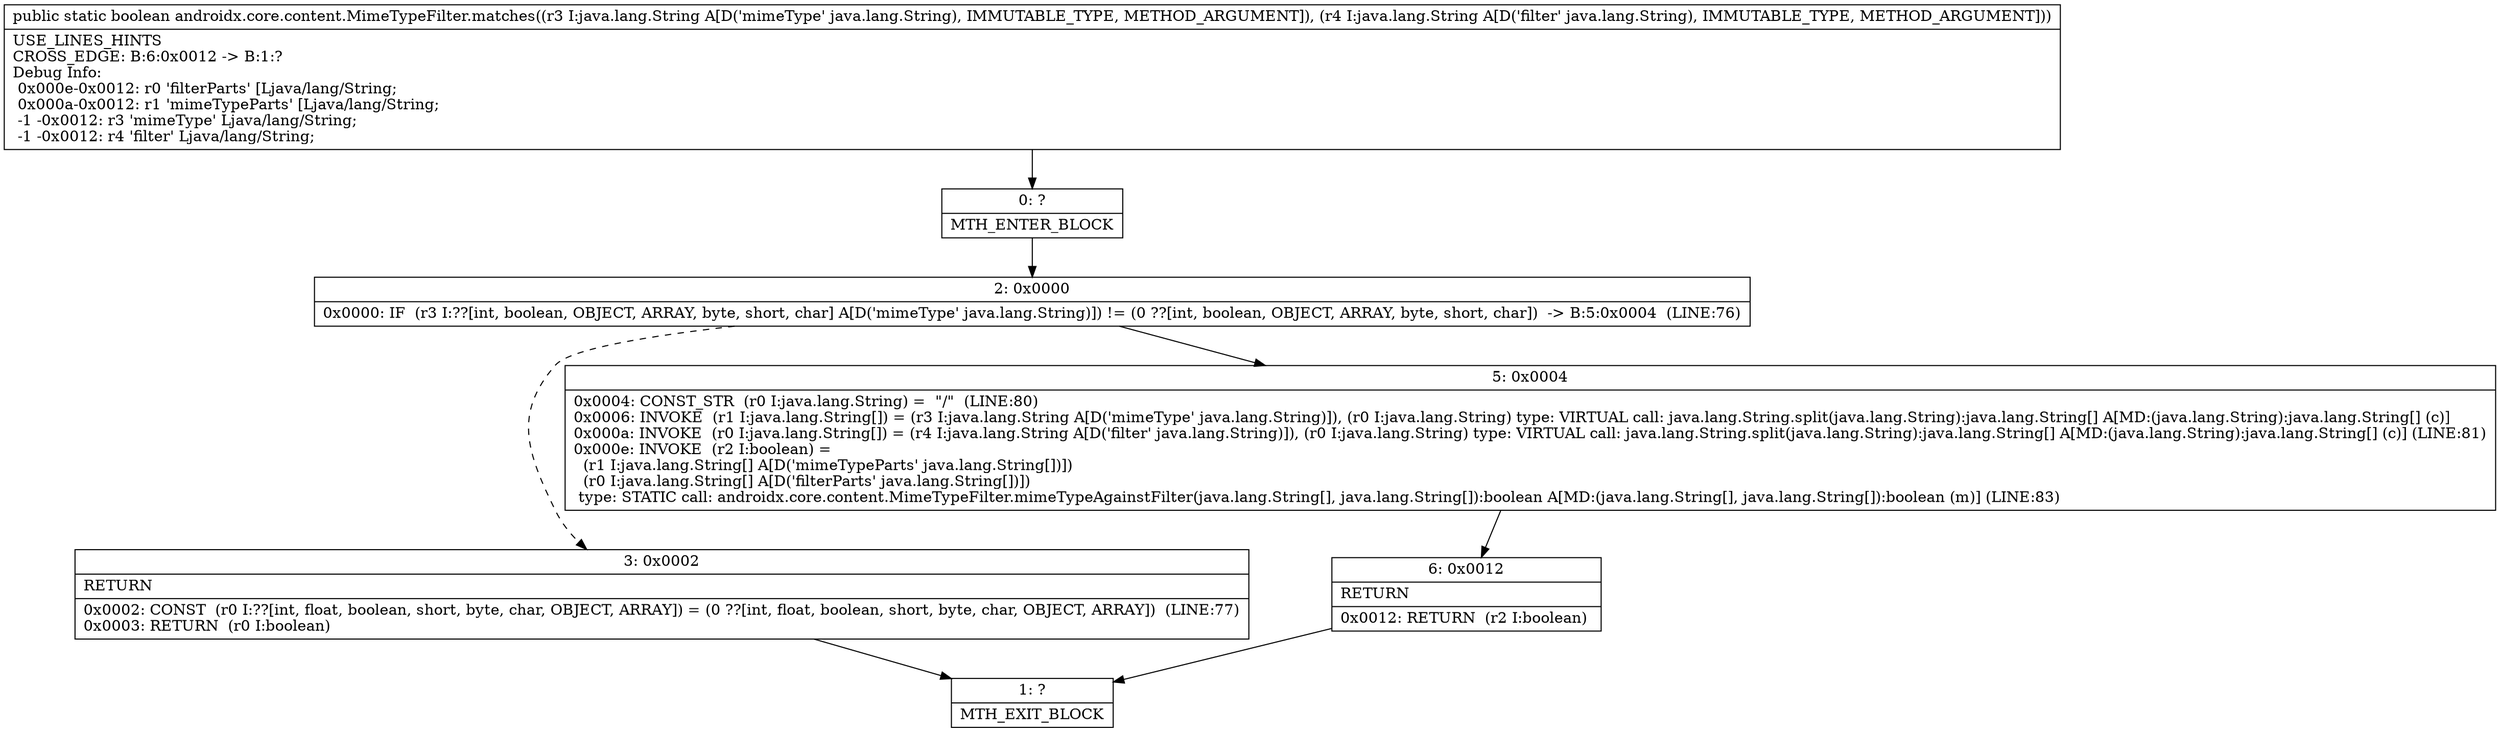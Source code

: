 digraph "CFG forandroidx.core.content.MimeTypeFilter.matches(Ljava\/lang\/String;Ljava\/lang\/String;)Z" {
Node_0 [shape=record,label="{0\:\ ?|MTH_ENTER_BLOCK\l}"];
Node_2 [shape=record,label="{2\:\ 0x0000|0x0000: IF  (r3 I:??[int, boolean, OBJECT, ARRAY, byte, short, char] A[D('mimeType' java.lang.String)]) != (0 ??[int, boolean, OBJECT, ARRAY, byte, short, char])  \-\> B:5:0x0004  (LINE:76)\l}"];
Node_3 [shape=record,label="{3\:\ 0x0002|RETURN\l|0x0002: CONST  (r0 I:??[int, float, boolean, short, byte, char, OBJECT, ARRAY]) = (0 ??[int, float, boolean, short, byte, char, OBJECT, ARRAY])  (LINE:77)\l0x0003: RETURN  (r0 I:boolean) \l}"];
Node_1 [shape=record,label="{1\:\ ?|MTH_EXIT_BLOCK\l}"];
Node_5 [shape=record,label="{5\:\ 0x0004|0x0004: CONST_STR  (r0 I:java.lang.String) =  \"\/\"  (LINE:80)\l0x0006: INVOKE  (r1 I:java.lang.String[]) = (r3 I:java.lang.String A[D('mimeType' java.lang.String)]), (r0 I:java.lang.String) type: VIRTUAL call: java.lang.String.split(java.lang.String):java.lang.String[] A[MD:(java.lang.String):java.lang.String[] (c)]\l0x000a: INVOKE  (r0 I:java.lang.String[]) = (r4 I:java.lang.String A[D('filter' java.lang.String)]), (r0 I:java.lang.String) type: VIRTUAL call: java.lang.String.split(java.lang.String):java.lang.String[] A[MD:(java.lang.String):java.lang.String[] (c)] (LINE:81)\l0x000e: INVOKE  (r2 I:boolean) = \l  (r1 I:java.lang.String[] A[D('mimeTypeParts' java.lang.String[])])\l  (r0 I:java.lang.String[] A[D('filterParts' java.lang.String[])])\l type: STATIC call: androidx.core.content.MimeTypeFilter.mimeTypeAgainstFilter(java.lang.String[], java.lang.String[]):boolean A[MD:(java.lang.String[], java.lang.String[]):boolean (m)] (LINE:83)\l}"];
Node_6 [shape=record,label="{6\:\ 0x0012|RETURN\l|0x0012: RETURN  (r2 I:boolean) \l}"];
MethodNode[shape=record,label="{public static boolean androidx.core.content.MimeTypeFilter.matches((r3 I:java.lang.String A[D('mimeType' java.lang.String), IMMUTABLE_TYPE, METHOD_ARGUMENT]), (r4 I:java.lang.String A[D('filter' java.lang.String), IMMUTABLE_TYPE, METHOD_ARGUMENT]))  | USE_LINES_HINTS\lCROSS_EDGE: B:6:0x0012 \-\> B:1:?\lDebug Info:\l  0x000e\-0x0012: r0 'filterParts' [Ljava\/lang\/String;\l  0x000a\-0x0012: r1 'mimeTypeParts' [Ljava\/lang\/String;\l  \-1 \-0x0012: r3 'mimeType' Ljava\/lang\/String;\l  \-1 \-0x0012: r4 'filter' Ljava\/lang\/String;\l}"];
MethodNode -> Node_0;Node_0 -> Node_2;
Node_2 -> Node_3[style=dashed];
Node_2 -> Node_5;
Node_3 -> Node_1;
Node_5 -> Node_6;
Node_6 -> Node_1;
}

